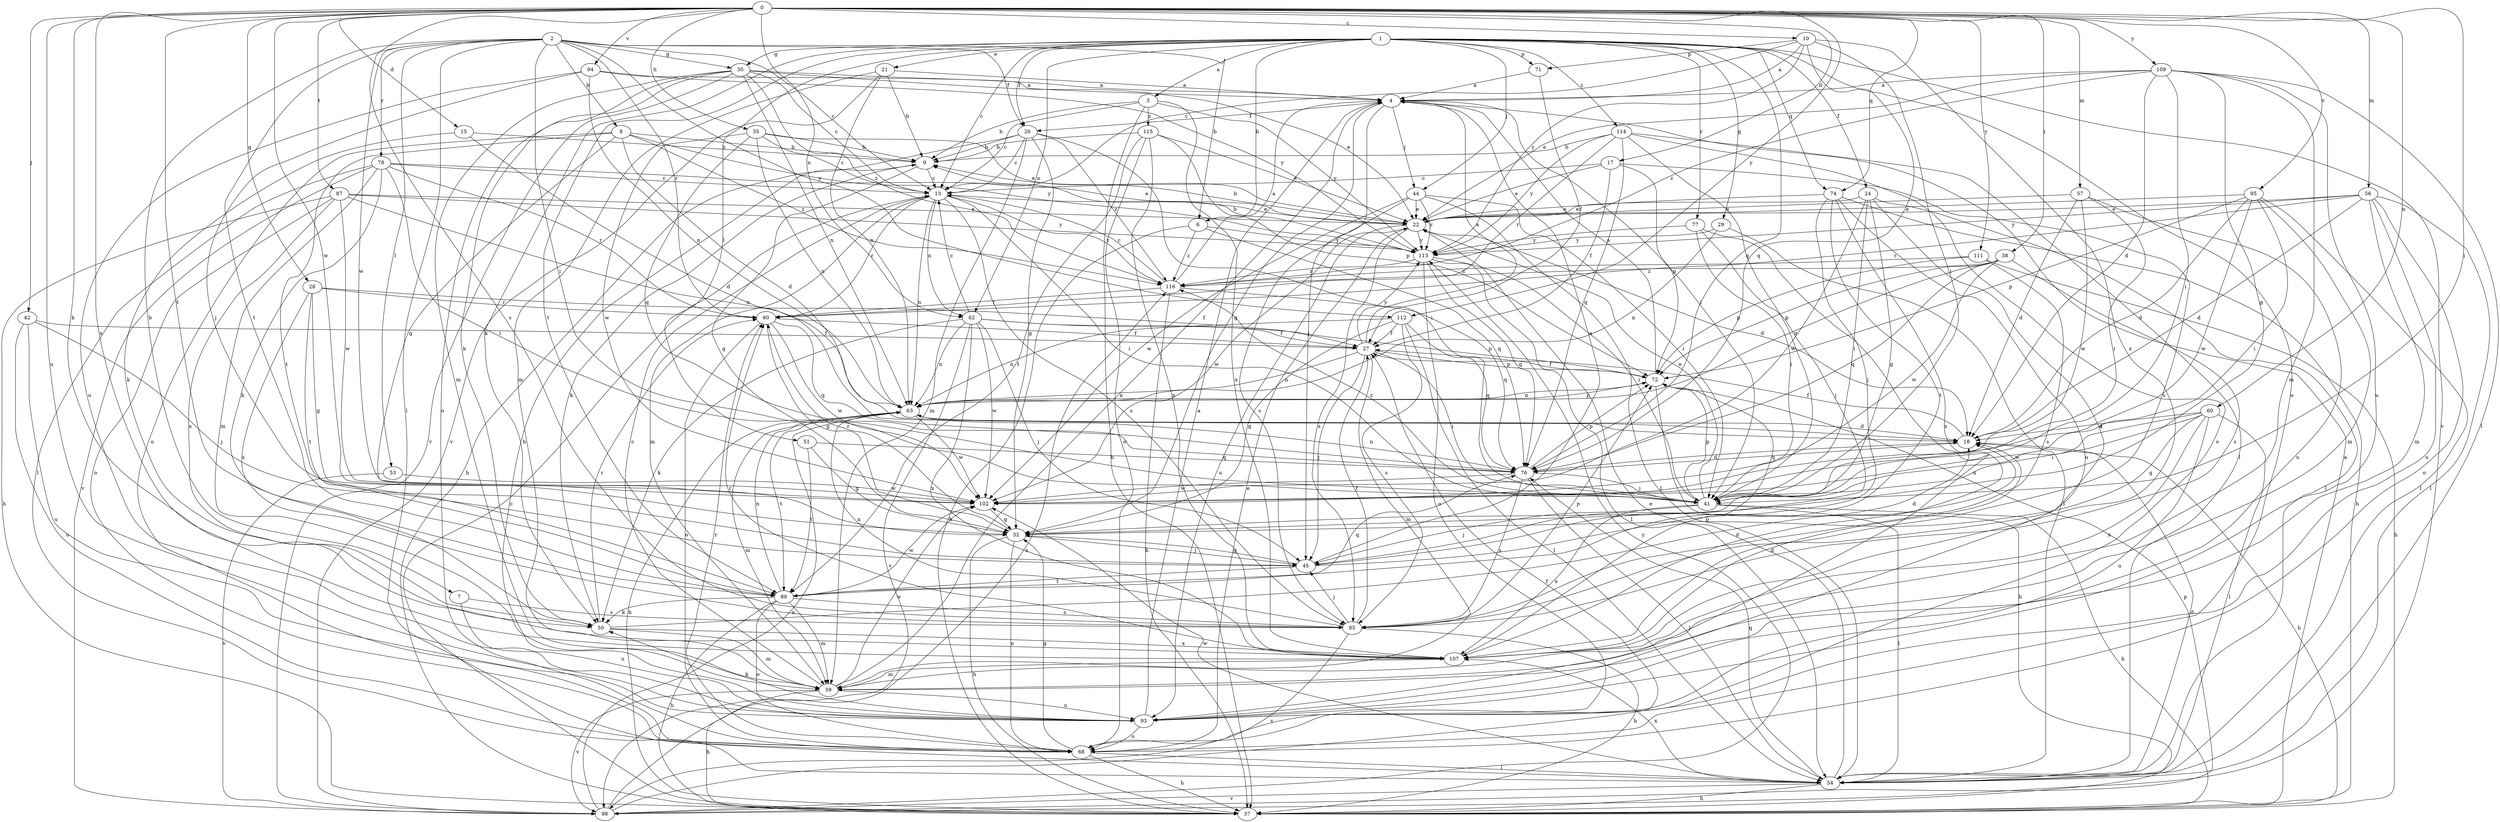 strict digraph  {
0;
1;
2;
3;
4;
6;
7;
8;
9;
10;
13;
15;
17;
18;
21;
22;
24;
26;
27;
28;
29;
30;
32;
35;
37;
38;
41;
42;
44;
45;
50;
51;
53;
54;
56;
57;
59;
60;
62;
63;
68;
71;
72;
74;
76;
77;
78;
80;
85;
87;
89;
93;
94;
95;
98;
102;
107;
109;
111;
112;
113;
114;
115;
116;
0 -> 10  [label=c];
0 -> 15  [label=d];
0 -> 17  [label=d];
0 -> 28  [label=g];
0 -> 35  [label=h];
0 -> 38  [label=i];
0 -> 41  [label=i];
0 -> 42  [label=j];
0 -> 50  [label=k];
0 -> 56  [label=m];
0 -> 57  [label=m];
0 -> 60  [label=n];
0 -> 62  [label=n];
0 -> 74  [label=q];
0 -> 85  [label=s];
0 -> 87  [label=t];
0 -> 89  [label=t];
0 -> 93  [label=u];
0 -> 94  [label=v];
0 -> 95  [label=v];
0 -> 102  [label=w];
0 -> 107  [label=x];
0 -> 109  [label=y];
0 -> 111  [label=y];
0 -> 112  [label=y];
1 -> 3  [label=a];
1 -> 6  [label=b];
1 -> 13  [label=c];
1 -> 21  [label=e];
1 -> 24  [label=f];
1 -> 26  [label=f];
1 -> 29  [label=g];
1 -> 30  [label=g];
1 -> 44  [label=j];
1 -> 50  [label=k];
1 -> 51  [label=l];
1 -> 62  [label=n];
1 -> 68  [label=o];
1 -> 71  [label=p];
1 -> 74  [label=q];
1 -> 76  [label=q];
1 -> 77  [label=r];
1 -> 89  [label=t];
1 -> 98  [label=v];
1 -> 114  [label=z];
2 -> 6  [label=b];
2 -> 7  [label=b];
2 -> 8  [label=b];
2 -> 13  [label=c];
2 -> 26  [label=f];
2 -> 30  [label=g];
2 -> 41  [label=i];
2 -> 53  [label=l];
2 -> 54  [label=l];
2 -> 78  [label=r];
2 -> 80  [label=r];
2 -> 89  [label=t];
2 -> 102  [label=w];
2 -> 112  [label=y];
3 -> 9  [label=b];
3 -> 13  [label=c];
3 -> 37  [label=h];
3 -> 107  [label=x];
3 -> 113  [label=y];
3 -> 115  [label=z];
4 -> 26  [label=f];
4 -> 32  [label=g];
4 -> 41  [label=i];
4 -> 44  [label=j];
4 -> 45  [label=j];
6 -> 37  [label=h];
6 -> 76  [label=q];
6 -> 113  [label=y];
6 -> 116  [label=z];
7 -> 85  [label=s];
7 -> 93  [label=u];
8 -> 9  [label=b];
8 -> 18  [label=d];
8 -> 32  [label=g];
8 -> 68  [label=o];
8 -> 89  [label=t];
8 -> 113  [label=y];
8 -> 116  [label=z];
9 -> 13  [label=c];
9 -> 32  [label=g];
9 -> 50  [label=k];
10 -> 4  [label=a];
10 -> 13  [label=c];
10 -> 41  [label=i];
10 -> 71  [label=p];
10 -> 76  [label=q];
10 -> 107  [label=x];
10 -> 113  [label=y];
13 -> 22  [label=e];
13 -> 41  [label=i];
13 -> 59  [label=m];
13 -> 62  [label=n];
13 -> 63  [label=n];
13 -> 80  [label=r];
13 -> 85  [label=s];
13 -> 116  [label=z];
15 -> 9  [label=b];
15 -> 18  [label=d];
15 -> 50  [label=k];
17 -> 13  [label=c];
17 -> 22  [label=e];
17 -> 27  [label=f];
17 -> 72  [label=p];
17 -> 85  [label=s];
18 -> 27  [label=f];
18 -> 37  [label=h];
18 -> 76  [label=q];
21 -> 4  [label=a];
21 -> 9  [label=b];
21 -> 59  [label=m];
21 -> 63  [label=n];
21 -> 98  [label=v];
22 -> 9  [label=b];
22 -> 18  [label=d];
22 -> 85  [label=s];
22 -> 93  [label=u];
22 -> 102  [label=w];
22 -> 113  [label=y];
24 -> 22  [label=e];
24 -> 32  [label=g];
24 -> 41  [label=i];
24 -> 54  [label=l];
24 -> 102  [label=w];
24 -> 107  [label=x];
26 -> 9  [label=b];
26 -> 13  [label=c];
26 -> 32  [label=g];
26 -> 37  [label=h];
26 -> 41  [label=i];
26 -> 59  [label=m];
26 -> 116  [label=z];
27 -> 4  [label=a];
27 -> 41  [label=i];
27 -> 45  [label=j];
27 -> 59  [label=m];
27 -> 63  [label=n];
27 -> 72  [label=p];
27 -> 113  [label=y];
28 -> 27  [label=f];
28 -> 32  [label=g];
28 -> 80  [label=r];
28 -> 85  [label=s];
28 -> 89  [label=t];
29 -> 54  [label=l];
29 -> 63  [label=n];
29 -> 113  [label=y];
30 -> 4  [label=a];
30 -> 13  [label=c];
30 -> 22  [label=e];
30 -> 50  [label=k];
30 -> 59  [label=m];
30 -> 63  [label=n];
30 -> 68  [label=o];
30 -> 98  [label=v];
30 -> 116  [label=z];
32 -> 37  [label=h];
32 -> 45  [label=j];
32 -> 68  [label=o];
32 -> 80  [label=r];
35 -> 9  [label=b];
35 -> 13  [label=c];
35 -> 22  [label=e];
35 -> 63  [label=n];
35 -> 76  [label=q];
35 -> 102  [label=w];
37 -> 4  [label=a];
37 -> 13  [label=c];
38 -> 63  [label=n];
38 -> 72  [label=p];
38 -> 76  [label=q];
38 -> 85  [label=s];
38 -> 102  [label=w];
38 -> 116  [label=z];
41 -> 22  [label=e];
41 -> 37  [label=h];
41 -> 45  [label=j];
41 -> 54  [label=l];
41 -> 72  [label=p];
41 -> 107  [label=x];
41 -> 116  [label=z];
42 -> 27  [label=f];
42 -> 45  [label=j];
42 -> 68  [label=o];
42 -> 93  [label=u];
44 -> 22  [label=e];
44 -> 41  [label=i];
44 -> 54  [label=l];
44 -> 85  [label=s];
44 -> 102  [label=w];
44 -> 113  [label=y];
45 -> 4  [label=a];
45 -> 18  [label=d];
45 -> 32  [label=g];
45 -> 89  [label=t];
50 -> 18  [label=d];
50 -> 59  [label=m];
50 -> 80  [label=r];
50 -> 107  [label=x];
51 -> 32  [label=g];
51 -> 76  [label=q];
51 -> 89  [label=t];
53 -> 98  [label=v];
53 -> 102  [label=w];
54 -> 18  [label=d];
54 -> 22  [label=e];
54 -> 37  [label=h];
54 -> 76  [label=q];
54 -> 98  [label=v];
54 -> 102  [label=w];
54 -> 107  [label=x];
56 -> 18  [label=d];
56 -> 22  [label=e];
56 -> 54  [label=l];
56 -> 59  [label=m];
56 -> 68  [label=o];
56 -> 80  [label=r];
56 -> 93  [label=u];
56 -> 113  [label=y];
57 -> 18  [label=d];
57 -> 22  [label=e];
57 -> 41  [label=i];
57 -> 93  [label=u];
57 -> 102  [label=w];
59 -> 4  [label=a];
59 -> 13  [label=c];
59 -> 37  [label=h];
59 -> 93  [label=u];
59 -> 98  [label=v];
59 -> 102  [label=w];
60 -> 18  [label=d];
60 -> 32  [label=g];
60 -> 41  [label=i];
60 -> 54  [label=l];
60 -> 93  [label=u];
60 -> 102  [label=w];
60 -> 107  [label=x];
62 -> 13  [label=c];
62 -> 27  [label=f];
62 -> 45  [label=j];
62 -> 50  [label=k];
62 -> 63  [label=n];
62 -> 72  [label=p];
62 -> 98  [label=v];
62 -> 102  [label=w];
62 -> 107  [label=x];
63 -> 18  [label=d];
63 -> 37  [label=h];
63 -> 59  [label=m];
63 -> 72  [label=p];
63 -> 89  [label=t];
63 -> 102  [label=w];
68 -> 22  [label=e];
68 -> 32  [label=g];
68 -> 37  [label=h];
68 -> 54  [label=l];
68 -> 80  [label=r];
71 -> 4  [label=a];
71 -> 27  [label=f];
72 -> 4  [label=a];
72 -> 27  [label=f];
72 -> 37  [label=h];
72 -> 63  [label=n];
74 -> 22  [label=e];
74 -> 37  [label=h];
74 -> 45  [label=j];
74 -> 89  [label=t];
74 -> 93  [label=u];
74 -> 107  [label=x];
76 -> 18  [label=d];
76 -> 41  [label=i];
76 -> 54  [label=l];
76 -> 63  [label=n];
76 -> 72  [label=p];
76 -> 85  [label=s];
76 -> 102  [label=w];
77 -> 41  [label=i];
77 -> 45  [label=j];
77 -> 93  [label=u];
77 -> 113  [label=y];
78 -> 13  [label=c];
78 -> 22  [label=e];
78 -> 41  [label=i];
78 -> 50  [label=k];
78 -> 54  [label=l];
78 -> 59  [label=m];
78 -> 80  [label=r];
78 -> 98  [label=v];
80 -> 27  [label=f];
80 -> 32  [label=g];
80 -> 68  [label=o];
80 -> 76  [label=q];
80 -> 102  [label=w];
85 -> 27  [label=f];
85 -> 37  [label=h];
85 -> 45  [label=j];
85 -> 63  [label=n];
85 -> 72  [label=p];
85 -> 98  [label=v];
87 -> 22  [label=e];
87 -> 37  [label=h];
87 -> 63  [label=n];
87 -> 68  [label=o];
87 -> 102  [label=w];
87 -> 107  [label=x];
87 -> 113  [label=y];
89 -> 37  [label=h];
89 -> 50  [label=k];
89 -> 59  [label=m];
89 -> 63  [label=n];
89 -> 68  [label=o];
89 -> 76  [label=q];
89 -> 85  [label=s];
89 -> 102  [label=w];
93 -> 4  [label=a];
93 -> 9  [label=b];
93 -> 50  [label=k];
93 -> 68  [label=o];
94 -> 4  [label=a];
94 -> 45  [label=j];
94 -> 63  [label=n];
94 -> 93  [label=u];
94 -> 113  [label=y];
95 -> 18  [label=d];
95 -> 22  [label=e];
95 -> 41  [label=i];
95 -> 54  [label=l];
95 -> 59  [label=m];
95 -> 72  [label=p];
95 -> 102  [label=w];
98 -> 27  [label=f];
98 -> 63  [label=n];
98 -> 72  [label=p];
98 -> 113  [label=y];
98 -> 116  [label=z];
102 -> 32  [label=g];
107 -> 18  [label=d];
107 -> 59  [label=m];
107 -> 72  [label=p];
107 -> 80  [label=r];
109 -> 4  [label=a];
109 -> 18  [label=d];
109 -> 22  [label=e];
109 -> 32  [label=g];
109 -> 41  [label=i];
109 -> 54  [label=l];
109 -> 59  [label=m];
109 -> 93  [label=u];
109 -> 116  [label=z];
111 -> 37  [label=h];
111 -> 72  [label=p];
111 -> 85  [label=s];
111 -> 116  [label=z];
112 -> 27  [label=f];
112 -> 32  [label=g];
112 -> 54  [label=l];
112 -> 63  [label=n];
112 -> 76  [label=q];
112 -> 85  [label=s];
113 -> 9  [label=b];
113 -> 41  [label=i];
113 -> 54  [label=l];
113 -> 68  [label=o];
113 -> 76  [label=q];
113 -> 116  [label=z];
114 -> 9  [label=b];
114 -> 41  [label=i];
114 -> 54  [label=l];
114 -> 68  [label=o];
114 -> 76  [label=q];
114 -> 80  [label=r];
114 -> 113  [label=y];
115 -> 9  [label=b];
115 -> 22  [label=e];
115 -> 68  [label=o];
115 -> 72  [label=p];
115 -> 89  [label=t];
115 -> 107  [label=x];
116 -> 4  [label=a];
116 -> 13  [label=c];
116 -> 37  [label=h];
116 -> 76  [label=q];
116 -> 80  [label=r];
}
